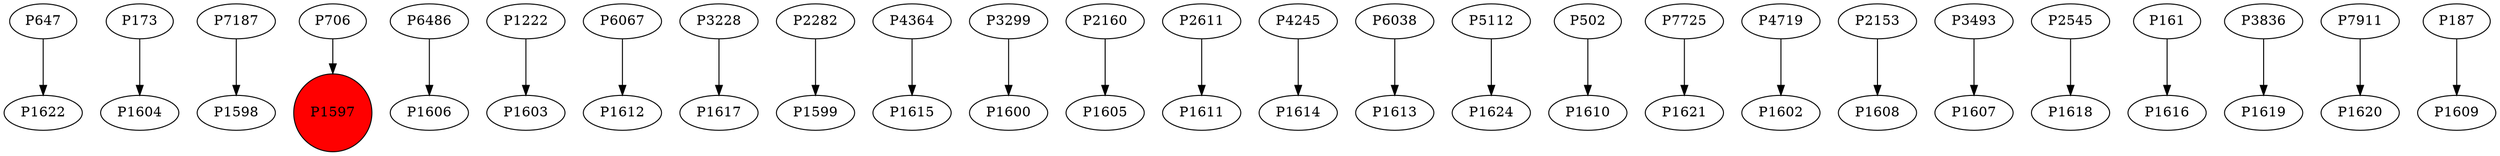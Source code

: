 digraph {
	P647 -> P1622
	P173 -> P1604
	P7187 -> P1598
	P706 -> P1597
	P6486 -> P1606
	P1222 -> P1603
	P6067 -> P1612
	P3228 -> P1617
	P2282 -> P1599
	P4364 -> P1615
	P3299 -> P1600
	P2160 -> P1605
	P2611 -> P1611
	P4245 -> P1614
	P6038 -> P1613
	P5112 -> P1624
	P502 -> P1610
	P7725 -> P1621
	P4719 -> P1602
	P2153 -> P1608
	P3493 -> P1607
	P2545 -> P1618
	P161 -> P1616
	P3836 -> P1619
	P7911 -> P1620
	P187 -> P1609
	P1597 [shape=circle]
	P1597 [style=filled]
	P1597 [fillcolor=red]
}